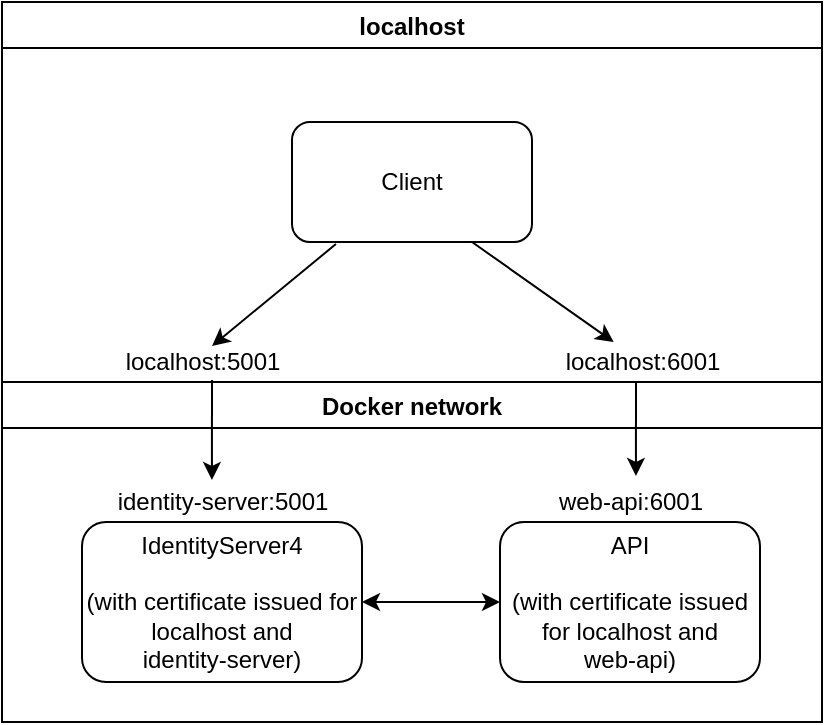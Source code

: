 <mxfile version="13.7.5" type="device"><diagram id="VIMgHCGj7irI3HrglzCi" name="Page-1"><mxGraphModel dx="1422" dy="763" grid="1" gridSize="10" guides="1" tooltips="1" connect="1" arrows="1" fold="1" page="1" pageScale="1" pageWidth="827" pageHeight="1169" math="0" shadow="0"><root><mxCell id="0"/><mxCell id="1" parent="0"/><mxCell id="KsPI68WJuI8WIHzUn7lj-1" value="localhost" style="swimlane;" vertex="1" parent="1"><mxGeometry x="40" y="60" width="410" height="190" as="geometry"><mxRectangle x="100" y="130" width="80" height="23" as="alternateBounds"/></mxGeometry></mxCell><mxCell id="KsPI68WJuI8WIHzUn7lj-4" value="&lt;div&gt;Client&lt;/div&gt;" style="rounded=1;whiteSpace=wrap;html=1;" vertex="1" parent="KsPI68WJuI8WIHzUn7lj-1"><mxGeometry x="145" y="60" width="120" height="60" as="geometry"/></mxCell><mxCell id="KsPI68WJuI8WIHzUn7lj-21" value="Docker network" style="swimlane;" vertex="1" parent="1"><mxGeometry x="40" y="250" width="410" height="170" as="geometry"><mxRectangle x="100" y="130" width="80" height="23" as="alternateBounds"/></mxGeometry></mxCell><mxCell id="KsPI68WJuI8WIHzUn7lj-22" value="&lt;div&gt;IdentityServer4&lt;/div&gt;&lt;div&gt;&lt;br&gt;&lt;/div&gt;&lt;div&gt;(with certificate issued for localhost and &lt;br&gt;&lt;/div&gt;&lt;div&gt;identity-server)&lt;/div&gt;" style="rounded=1;whiteSpace=wrap;html=1;" vertex="1" parent="KsPI68WJuI8WIHzUn7lj-21"><mxGeometry x="40" y="70" width="140" height="80" as="geometry"/></mxCell><mxCell id="KsPI68WJuI8WIHzUn7lj-23" value="&lt;div&gt;API&lt;/div&gt;&lt;div&gt;&lt;br&gt;&lt;/div&gt;&lt;div&gt;(with certificate issued for localhost and&lt;/div&gt;&lt;div&gt;web-api)&lt;/div&gt;" style="rounded=1;whiteSpace=wrap;html=1;" vertex="1" parent="KsPI68WJuI8WIHzUn7lj-21"><mxGeometry x="249" y="70" width="130" height="80" as="geometry"/></mxCell><mxCell id="KsPI68WJuI8WIHzUn7lj-25" value="&lt;div&gt;web-api:6001&lt;/div&gt;" style="text;html=1;align=center;verticalAlign=middle;resizable=0;points=[];autosize=1;" vertex="1" parent="KsPI68WJuI8WIHzUn7lj-21"><mxGeometry x="269" y="50" width="90" height="20" as="geometry"/></mxCell><mxCell id="KsPI68WJuI8WIHzUn7lj-26" value="&lt;div&gt;identity-server:5001&lt;/div&gt;" style="text;html=1;align=center;verticalAlign=middle;resizable=0;points=[];autosize=1;" vertex="1" parent="KsPI68WJuI8WIHzUn7lj-21"><mxGeometry x="50" y="50" width="120" height="20" as="geometry"/></mxCell><mxCell id="KsPI68WJuI8WIHzUn7lj-29" value="" style="endArrow=classic;startArrow=classic;html=1;exitX=1;exitY=0.5;exitDx=0;exitDy=0;entryX=0;entryY=0.5;entryDx=0;entryDy=0;" edge="1" parent="KsPI68WJuI8WIHzUn7lj-21" source="KsPI68WJuI8WIHzUn7lj-22" target="KsPI68WJuI8WIHzUn7lj-23"><mxGeometry width="50" height="50" relative="1" as="geometry"><mxPoint x="190" y="130" as="sourcePoint"/><mxPoint x="240" y="80" as="targetPoint"/></mxGeometry></mxCell><mxCell id="KsPI68WJuI8WIHzUn7lj-27" value="" style="endArrow=classic;html=1;exitX=0.75;exitY=1;exitDx=0;exitDy=0;" edge="1" parent="1" source="KsPI68WJuI8WIHzUn7lj-4" target="KsPI68WJuI8WIHzUn7lj-31"><mxGeometry width="50" height="50" relative="1" as="geometry"><mxPoint x="280" y="142" as="sourcePoint"/><mxPoint x="340" y="150" as="targetPoint"/></mxGeometry></mxCell><mxCell id="KsPI68WJuI8WIHzUn7lj-28" value="" style="endArrow=classic;html=1;exitX=0.183;exitY=1.017;exitDx=0;exitDy=0;exitPerimeter=0;entryX=0.55;entryY=0.1;entryDx=0;entryDy=0;entryPerimeter=0;" edge="1" parent="1" source="KsPI68WJuI8WIHzUn7lj-4" target="KsPI68WJuI8WIHzUn7lj-30"><mxGeometry width="50" height="50" relative="1" as="geometry"><mxPoint x="298.04" y="141.98" as="sourcePoint"/><mxPoint x="350.669" y="300" as="targetPoint"/></mxGeometry></mxCell><mxCell id="KsPI68WJuI8WIHzUn7lj-30" value="&lt;div&gt;localhost:5001&lt;/div&gt;" style="text;html=1;align=center;verticalAlign=middle;resizable=0;points=[];autosize=1;" vertex="1" parent="1"><mxGeometry x="90" y="230" width="100" height="20" as="geometry"/></mxCell><mxCell id="KsPI68WJuI8WIHzUn7lj-31" value="&lt;div&gt;localhost:6001&lt;/div&gt;" style="text;html=1;align=center;verticalAlign=middle;resizable=0;points=[];autosize=1;" vertex="1" parent="1"><mxGeometry x="310" y="230" width="100" height="20" as="geometry"/></mxCell><mxCell id="KsPI68WJuI8WIHzUn7lj-32" value="" style="endArrow=classic;html=1;exitX=0.55;exitY=0.95;exitDx=0;exitDy=0;exitPerimeter=0;entryX=0.458;entryY=-0.05;entryDx=0;entryDy=0;entryPerimeter=0;" edge="1" parent="1" source="KsPI68WJuI8WIHzUn7lj-30" target="KsPI68WJuI8WIHzUn7lj-26"><mxGeometry width="50" height="50" relative="1" as="geometry"><mxPoint x="206.96" y="141.02" as="sourcePoint"/><mxPoint x="145" y="232" as="targetPoint"/></mxGeometry></mxCell><mxCell id="KsPI68WJuI8WIHzUn7lj-35" value="" style="endArrow=classic;html=1;entryX=0.533;entryY=-0.15;entryDx=0;entryDy=0;entryPerimeter=0;" edge="1" parent="1" target="KsPI68WJuI8WIHzUn7lj-25"><mxGeometry width="50" height="50" relative="1" as="geometry"><mxPoint x="357" y="250" as="sourcePoint"/><mxPoint x="144.96" y="299" as="targetPoint"/></mxGeometry></mxCell></root></mxGraphModel></diagram></mxfile>